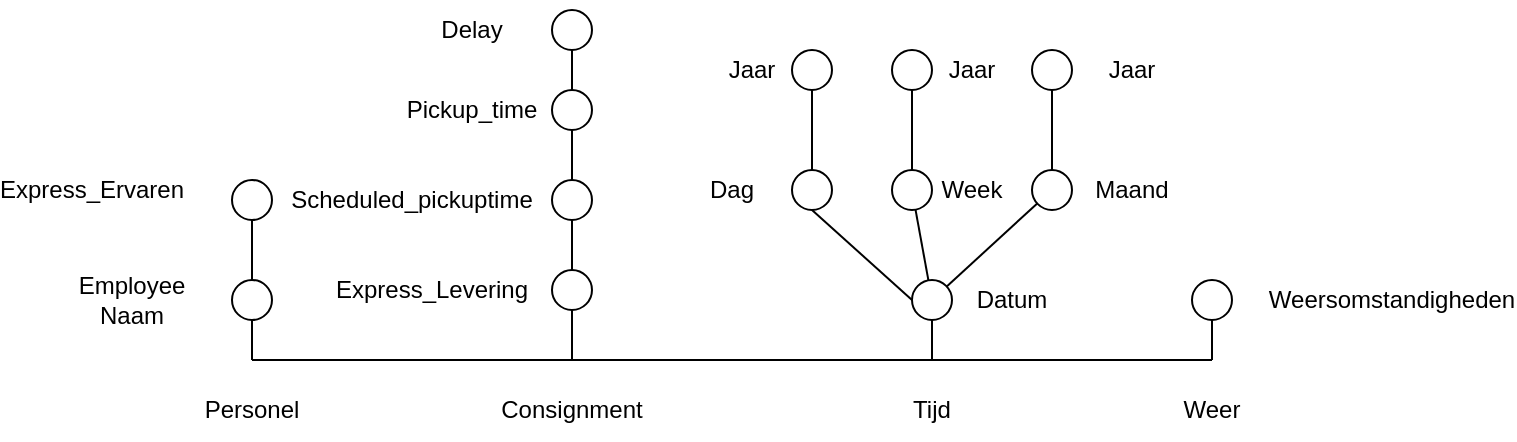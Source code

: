 <mxfile version="20.8.16" type="device"><diagram id="qGBlHPqT-0B1AJU_7hhK" name="Page-1"><mxGraphModel dx="588" dy="449" grid="1" gridSize="10" guides="1" tooltips="1" connect="1" arrows="1" fold="1" page="1" pageScale="1" pageWidth="850" pageHeight="1100" math="0" shadow="0"><root><mxCell id="0"/><mxCell id="1" parent="0"/><mxCell id="39" value="Personel" style="text;html=1;strokeColor=none;fillColor=none;align=center;verticalAlign=middle;whiteSpace=wrap;rounded=0;" parent="1" vertex="1"><mxGeometry x="150" y="620" width="60" height="30" as="geometry"/></mxCell><mxCell id="40" value="Employee Naam" style="text;html=1;strokeColor=none;fillColor=none;align=center;verticalAlign=middle;whiteSpace=wrap;rounded=0;" parent="1" vertex="1"><mxGeometry x="90" y="565" width="60" height="30" as="geometry"/></mxCell><mxCell id="41" value="" style="ellipse;whiteSpace=wrap;html=1;aspect=fixed;" parent="1" vertex="1"><mxGeometry x="170" y="570" width="20" height="20" as="geometry"/></mxCell><mxCell id="42" value="Consignment" style="text;html=1;strokeColor=none;fillColor=none;align=center;verticalAlign=middle;whiteSpace=wrap;rounded=0;" parent="1" vertex="1"><mxGeometry x="310" y="620" width="60" height="30" as="geometry"/></mxCell><mxCell id="49" value="Tijd" style="text;html=1;strokeColor=none;fillColor=none;align=center;verticalAlign=middle;whiteSpace=wrap;rounded=0;" parent="1" vertex="1"><mxGeometry x="490" y="620" width="60" height="30" as="geometry"/></mxCell><mxCell id="50" value="" style="ellipse;whiteSpace=wrap;html=1;aspect=fixed;" parent="1" vertex="1"><mxGeometry x="510" y="570" width="20" height="20" as="geometry"/></mxCell><mxCell id="51" value="Datum" style="text;html=1;strokeColor=none;fillColor=none;align=center;verticalAlign=middle;whiteSpace=wrap;rounded=0;" parent="1" vertex="1"><mxGeometry x="530" y="565" width="60" height="30" as="geometry"/></mxCell><mxCell id="52" value="Maand" style="text;html=1;strokeColor=none;fillColor=none;align=center;verticalAlign=middle;whiteSpace=wrap;rounded=0;" parent="1" vertex="1"><mxGeometry x="590" y="510" width="60" height="30" as="geometry"/></mxCell><mxCell id="53" value="Jaar" style="text;html=1;strokeColor=none;fillColor=none;align=center;verticalAlign=middle;whiteSpace=wrap;rounded=0;" parent="1" vertex="1"><mxGeometry x="590" y="450" width="60" height="30" as="geometry"/></mxCell><mxCell id="54" value="Week" style="text;html=1;strokeColor=none;fillColor=none;align=center;verticalAlign=middle;whiteSpace=wrap;rounded=0;" parent="1" vertex="1"><mxGeometry x="510" y="510" width="60" height="30" as="geometry"/></mxCell><mxCell id="55" value="" style="ellipse;whiteSpace=wrap;html=1;aspect=fixed;" parent="1" vertex="1"><mxGeometry x="500" y="515" width="20" height="20" as="geometry"/></mxCell><mxCell id="57" value="" style="ellipse;whiteSpace=wrap;html=1;aspect=fixed;" parent="1" vertex="1"><mxGeometry x="570" y="455" width="20" height="20" as="geometry"/></mxCell><mxCell id="58" value="" style="ellipse;whiteSpace=wrap;html=1;aspect=fixed;" parent="1" vertex="1"><mxGeometry x="500" y="455" width="20" height="20" as="geometry"/></mxCell><mxCell id="56" value="" style="ellipse;whiteSpace=wrap;html=1;aspect=fixed;" parent="1" vertex="1"><mxGeometry x="570" y="515" width="20" height="20" as="geometry"/></mxCell><mxCell id="59" value="" style="endArrow=none;html=1;" parent="1" edge="1"><mxGeometry width="50" height="50" relative="1" as="geometry"><mxPoint x="180" y="610" as="sourcePoint"/><mxPoint x="660" y="610" as="targetPoint"/></mxGeometry></mxCell><mxCell id="60" value="" style="endArrow=none;html=1;" parent="1" edge="1"><mxGeometry width="50" height="50" relative="1" as="geometry"><mxPoint x="180" y="610" as="sourcePoint"/><mxPoint x="180" y="590" as="targetPoint"/></mxGeometry></mxCell><mxCell id="61" value="" style="endArrow=none;html=1;" parent="1" source="50" edge="1"><mxGeometry width="50" height="50" relative="1" as="geometry"><mxPoint x="210" y="620" as="sourcePoint"/><mxPoint x="520" y="610" as="targetPoint"/></mxGeometry></mxCell><mxCell id="62" value="" style="endArrow=none;html=1;" parent="1" source="55" target="50" edge="1"><mxGeometry width="50" height="50" relative="1" as="geometry"><mxPoint x="220" y="630" as="sourcePoint"/><mxPoint x="220" y="560" as="targetPoint"/></mxGeometry></mxCell><mxCell id="63" value="" style="endArrow=none;html=1;" parent="1" source="56" target="50" edge="1"><mxGeometry width="50" height="50" relative="1" as="geometry"><mxPoint x="230" y="640" as="sourcePoint"/><mxPoint x="230" y="570" as="targetPoint"/></mxGeometry></mxCell><mxCell id="65" value="" style="endArrow=none;html=1;exitX=0.5;exitY=1;exitDx=0;exitDy=0;entryX=0.5;entryY=0;entryDx=0;entryDy=0;" parent="1" source="57" target="56" edge="1"><mxGeometry width="50" height="50" relative="1" as="geometry"><mxPoint x="250" y="660" as="sourcePoint"/><mxPoint x="580" y="490" as="targetPoint"/></mxGeometry></mxCell><mxCell id="64" value="" style="endArrow=none;html=1;exitX=0.5;exitY=1;exitDx=0;exitDy=0;" parent="1" source="58" target="55" edge="1"><mxGeometry width="50" height="50" relative="1" as="geometry"><mxPoint x="240" y="650" as="sourcePoint"/><mxPoint x="240" y="580" as="targetPoint"/></mxGeometry></mxCell><mxCell id="89" value="Weer" style="text;html=1;strokeColor=none;fillColor=none;align=center;verticalAlign=middle;whiteSpace=wrap;rounded=0;" parent="1" vertex="1"><mxGeometry x="630" y="620" width="60" height="30" as="geometry"/></mxCell><mxCell id="90" value="Weersomstandigheden" style="text;html=1;strokeColor=none;fillColor=none;align=center;verticalAlign=middle;whiteSpace=wrap;rounded=0;" parent="1" vertex="1"><mxGeometry x="720" y="565" width="60" height="30" as="geometry"/></mxCell><mxCell id="91" value="Dag" style="text;html=1;strokeColor=none;fillColor=none;align=center;verticalAlign=middle;whiteSpace=wrap;rounded=0;" parent="1" vertex="1"><mxGeometry x="390" y="510" width="60" height="30" as="geometry"/></mxCell><mxCell id="97" style="edgeStyle=none;html=1;endArrow=baseDash;endFill=0;" parent="1" source="96" target="91" edge="1"><mxGeometry relative="1" as="geometry"/></mxCell><mxCell id="96" value="" style="ellipse;whiteSpace=wrap;html=1;aspect=fixed;" parent="1" vertex="1"><mxGeometry x="450" y="515" width="20" height="20" as="geometry"/></mxCell><mxCell id="98" value="" style="endArrow=none;html=1;entryX=0;entryY=0.5;entryDx=0;entryDy=0;exitX=0.5;exitY=1;exitDx=0;exitDy=0;" parent="1" source="96" target="50" edge="1"><mxGeometry width="50" height="50" relative="1" as="geometry"><mxPoint x="521.669" y="544.86" as="sourcePoint"/><mxPoint x="528.255" y="580.153" as="targetPoint"/></mxGeometry></mxCell><mxCell id="99" value="" style="ellipse;whiteSpace=wrap;html=1;aspect=fixed;" parent="1" vertex="1"><mxGeometry x="450" y="455" width="20" height="20" as="geometry"/></mxCell><mxCell id="100" value="" style="endArrow=none;html=1;entryX=0.5;entryY=1;entryDx=0;entryDy=0;exitX=0.5;exitY=0;exitDx=0;exitDy=0;" parent="1" source="96" target="99" edge="1"><mxGeometry width="50" height="50" relative="1" as="geometry"><mxPoint x="470" y="545" as="sourcePoint"/><mxPoint x="520" y="590" as="targetPoint"/></mxGeometry></mxCell><mxCell id="101" value="Jaar" style="text;html=1;strokeColor=none;fillColor=none;align=center;verticalAlign=middle;whiteSpace=wrap;rounded=0;" parent="1" vertex="1"><mxGeometry x="400" y="450" width="60" height="30" as="geometry"/></mxCell><mxCell id="102" value="Jaar" style="text;html=1;strokeColor=none;fillColor=none;align=center;verticalAlign=middle;whiteSpace=wrap;rounded=0;" parent="1" vertex="1"><mxGeometry x="510" y="450" width="60" height="30" as="geometry"/></mxCell><mxCell id="103" value="" style="ellipse;whiteSpace=wrap;html=1;aspect=fixed;" parent="1" vertex="1"><mxGeometry x="650" y="570" width="20" height="20" as="geometry"/></mxCell><mxCell id="104" value="" style="endArrow=none;html=1;exitX=0.5;exitY=1;exitDx=0;exitDy=0;" parent="1" source="103" edge="1"><mxGeometry width="50" height="50" relative="1" as="geometry"><mxPoint x="530" y="600" as="sourcePoint"/><mxPoint x="660" y="610" as="targetPoint"/></mxGeometry></mxCell><mxCell id="wXVtsuTte6Z1tV2CYs1Q-104" value="Express_Ervaren" style="text;html=1;strokeColor=none;fillColor=none;align=center;verticalAlign=middle;whiteSpace=wrap;rounded=0;" parent="1" vertex="1"><mxGeometry x="70" y="510" width="60" height="30" as="geometry"/></mxCell><mxCell id="wXVtsuTte6Z1tV2CYs1Q-105" value="" style="ellipse;whiteSpace=wrap;html=1;aspect=fixed;" parent="1" vertex="1"><mxGeometry x="170" y="520" width="20" height="20" as="geometry"/></mxCell><mxCell id="wXVtsuTte6Z1tV2CYs1Q-107" value="" style="endArrow=none;html=1;entryX=0.5;entryY=0;entryDx=0;entryDy=0;exitX=0.5;exitY=1;exitDx=0;exitDy=0;" parent="1" source="wXVtsuTte6Z1tV2CYs1Q-105" target="41" edge="1"><mxGeometry width="50" height="50" relative="1" as="geometry"><mxPoint x="190.0" y="620.0" as="sourcePoint"/><mxPoint x="190.0" y="600.0" as="targetPoint"/></mxGeometry></mxCell><mxCell id="wXVtsuTte6Z1tV2CYs1Q-108" value="Express_Levering" style="text;html=1;strokeColor=none;fillColor=none;align=center;verticalAlign=middle;whiteSpace=wrap;rounded=0;" parent="1" vertex="1"><mxGeometry x="240" y="560" width="60" height="30" as="geometry"/></mxCell><mxCell id="wXVtsuTte6Z1tV2CYs1Q-109" value="" style="ellipse;whiteSpace=wrap;html=1;aspect=fixed;" parent="1" vertex="1"><mxGeometry x="330" y="565" width="20" height="20" as="geometry"/></mxCell><mxCell id="wXVtsuTte6Z1tV2CYs1Q-110" value="" style="endArrow=none;html=1;entryX=0.5;entryY=0;entryDx=0;entryDy=0;exitX=0.5;exitY=1;exitDx=0;exitDy=0;" parent="1" source="wXVtsuTte6Z1tV2CYs1Q-109" edge="1"><mxGeometry width="50" height="50" relative="1" as="geometry"><mxPoint x="190" y="590.0" as="sourcePoint"/><mxPoint x="340" y="610" as="targetPoint"/></mxGeometry></mxCell><mxCell id="wXVtsuTte6Z1tV2CYs1Q-144" value="Scheduled_pickuptime" style="text;html=1;strokeColor=none;fillColor=none;align=center;verticalAlign=middle;whiteSpace=wrap;rounded=0;" parent="1" vertex="1"><mxGeometry x="230" y="515" width="60" height="30" as="geometry"/></mxCell><mxCell id="wXVtsuTte6Z1tV2CYs1Q-145" value="Pickup_time" style="text;html=1;strokeColor=none;fillColor=none;align=center;verticalAlign=middle;whiteSpace=wrap;rounded=0;" parent="1" vertex="1"><mxGeometry x="260" y="470" width="60" height="30" as="geometry"/></mxCell><mxCell id="wXVtsuTte6Z1tV2CYs1Q-147" value="" style="ellipse;whiteSpace=wrap;html=1;aspect=fixed;" parent="1" vertex="1"><mxGeometry x="330" y="520" width="20" height="20" as="geometry"/></mxCell><mxCell id="wXVtsuTte6Z1tV2CYs1Q-148" value="" style="ellipse;whiteSpace=wrap;html=1;aspect=fixed;" parent="1" vertex="1"><mxGeometry x="330" y="475" width="20" height="20" as="geometry"/></mxCell><mxCell id="wXVtsuTte6Z1tV2CYs1Q-149" value="" style="endArrow=none;html=1;entryX=0.5;entryY=1;entryDx=0;entryDy=0;exitX=0.5;exitY=0;exitDx=0;exitDy=0;" parent="1" source="wXVtsuTte6Z1tV2CYs1Q-109" target="wXVtsuTte6Z1tV2CYs1Q-147" edge="1"><mxGeometry width="50" height="50" relative="1" as="geometry"><mxPoint x="350" y="595" as="sourcePoint"/><mxPoint x="350" y="620" as="targetPoint"/></mxGeometry></mxCell><mxCell id="wXVtsuTte6Z1tV2CYs1Q-150" value="" style="endArrow=none;html=1;entryX=0.5;entryY=1;entryDx=0;entryDy=0;exitX=0.5;exitY=0;exitDx=0;exitDy=0;" parent="1" source="wXVtsuTte6Z1tV2CYs1Q-147" target="wXVtsuTte6Z1tV2CYs1Q-148" edge="1"><mxGeometry width="50" height="50" relative="1" as="geometry"><mxPoint x="360" y="605" as="sourcePoint"/><mxPoint x="360" y="630" as="targetPoint"/></mxGeometry></mxCell><mxCell id="oYQQaHILF95eIXu4ct4n-104" value="Delay" style="text;html=1;strokeColor=none;fillColor=none;align=center;verticalAlign=middle;whiteSpace=wrap;rounded=0;" vertex="1" parent="1"><mxGeometry x="260" y="430" width="60" height="30" as="geometry"/></mxCell><mxCell id="oYQQaHILF95eIXu4ct4n-105" value="" style="ellipse;whiteSpace=wrap;html=1;aspect=fixed;" vertex="1" parent="1"><mxGeometry x="330" y="435" width="20" height="20" as="geometry"/></mxCell><mxCell id="oYQQaHILF95eIXu4ct4n-106" value="" style="endArrow=none;html=1;entryX=0.5;entryY=0;entryDx=0;entryDy=0;exitX=0.5;exitY=1;exitDx=0;exitDy=0;" edge="1" parent="1" source="oYQQaHILF95eIXu4ct4n-105" target="wXVtsuTte6Z1tV2CYs1Q-148"><mxGeometry width="50" height="50" relative="1" as="geometry"><mxPoint x="350" y="530" as="sourcePoint"/><mxPoint x="350" y="505" as="targetPoint"/></mxGeometry></mxCell></root></mxGraphModel></diagram></mxfile>